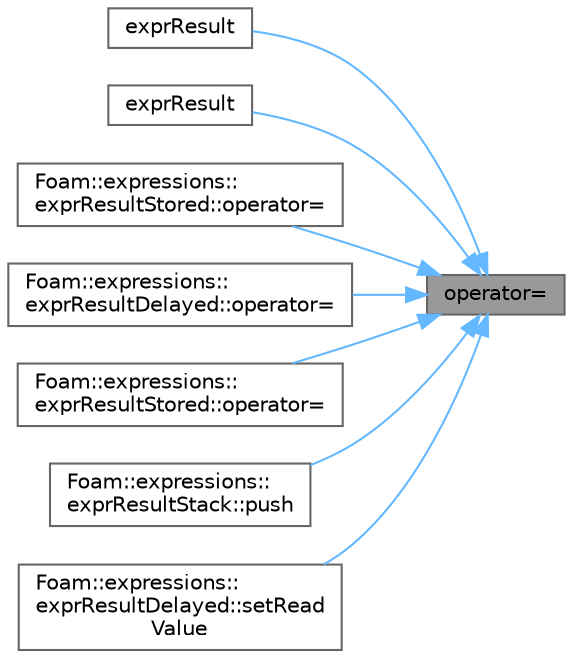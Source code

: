 digraph "operator="
{
 // LATEX_PDF_SIZE
  bgcolor="transparent";
  edge [fontname=Helvetica,fontsize=10,labelfontname=Helvetica,labelfontsize=10];
  node [fontname=Helvetica,fontsize=10,shape=box,height=0.2,width=0.4];
  rankdir="RL";
  Node1 [id="Node000001",label="operator=",height=0.2,width=0.4,color="gray40", fillcolor="grey60", style="filled", fontcolor="black",tooltip=" "];
  Node1 -> Node2 [id="edge1_Node000001_Node000002",dir="back",color="steelblue1",style="solid",tooltip=" "];
  Node2 [id="Node000002",label="exprResult",height=0.2,width=0.4,color="grey40", fillcolor="white", style="filled",URL="$classFoam_1_1expressions_1_1exprResult.html#a77f0b489f0bdb7568cec5ec348e02ce2",tooltip=" "];
  Node1 -> Node3 [id="edge2_Node000001_Node000003",dir="back",color="steelblue1",style="solid",tooltip=" "];
  Node3 [id="Node000003",label="exprResult",height=0.2,width=0.4,color="grey40", fillcolor="white", style="filled",URL="$classFoam_1_1expressions_1_1exprResult.html#a07a536b69a96059a42c9aada0a3b0a89",tooltip=" "];
  Node1 -> Node4 [id="edge3_Node000001_Node000004",dir="back",color="steelblue1",style="solid",tooltip=" "];
  Node4 [id="Node000004",label="Foam::expressions::\lexprResultStored::operator=",height=0.2,width=0.4,color="grey40", fillcolor="white", style="filled",URL="$classFoam_1_1expressions_1_1exprResultStored.html#aa953d0b7c0d23c6394307ed9846bc82e",tooltip=" "];
  Node1 -> Node5 [id="edge4_Node000001_Node000005",dir="back",color="steelblue1",style="solid",tooltip=" "];
  Node5 [id="Node000005",label="Foam::expressions::\lexprResultDelayed::operator=",height=0.2,width=0.4,color="grey40", fillcolor="white", style="filled",URL="$classFoam_1_1expressions_1_1exprResultDelayed.html#a6d97130dda0d3462a9346867a6bda34f",tooltip=" "];
  Node1 -> Node6 [id="edge5_Node000001_Node000006",dir="back",color="steelblue1",style="solid",tooltip=" "];
  Node6 [id="Node000006",label="Foam::expressions::\lexprResultStored::operator=",height=0.2,width=0.4,color="grey40", fillcolor="white", style="filled",URL="$classFoam_1_1expressions_1_1exprResultStored.html#a8b34b9f25b25cdef820876a7f26c73ad",tooltip=" "];
  Node1 -> Node7 [id="edge6_Node000001_Node000007",dir="back",color="steelblue1",style="solid",tooltip=" "];
  Node7 [id="Node000007",label="Foam::expressions::\lexprResultStack::push",height=0.2,width=0.4,color="grey40", fillcolor="white", style="filled",URL="$classFoam_1_1expressions_1_1exprResultStack.html#adf59df6f19e3f8e561a04251ad93a52b",tooltip=" "];
  Node1 -> Node8 [id="edge7_Node000001_Node000008",dir="back",color="steelblue1",style="solid",tooltip=" "];
  Node8 [id="Node000008",label="Foam::expressions::\lexprResultDelayed::setRead\lValue",height=0.2,width=0.4,color="grey40", fillcolor="white", style="filled",URL="$classFoam_1_1expressions_1_1exprResultDelayed.html#adba050a6f678b223445cd460fbaccd99",tooltip=" "];
}
